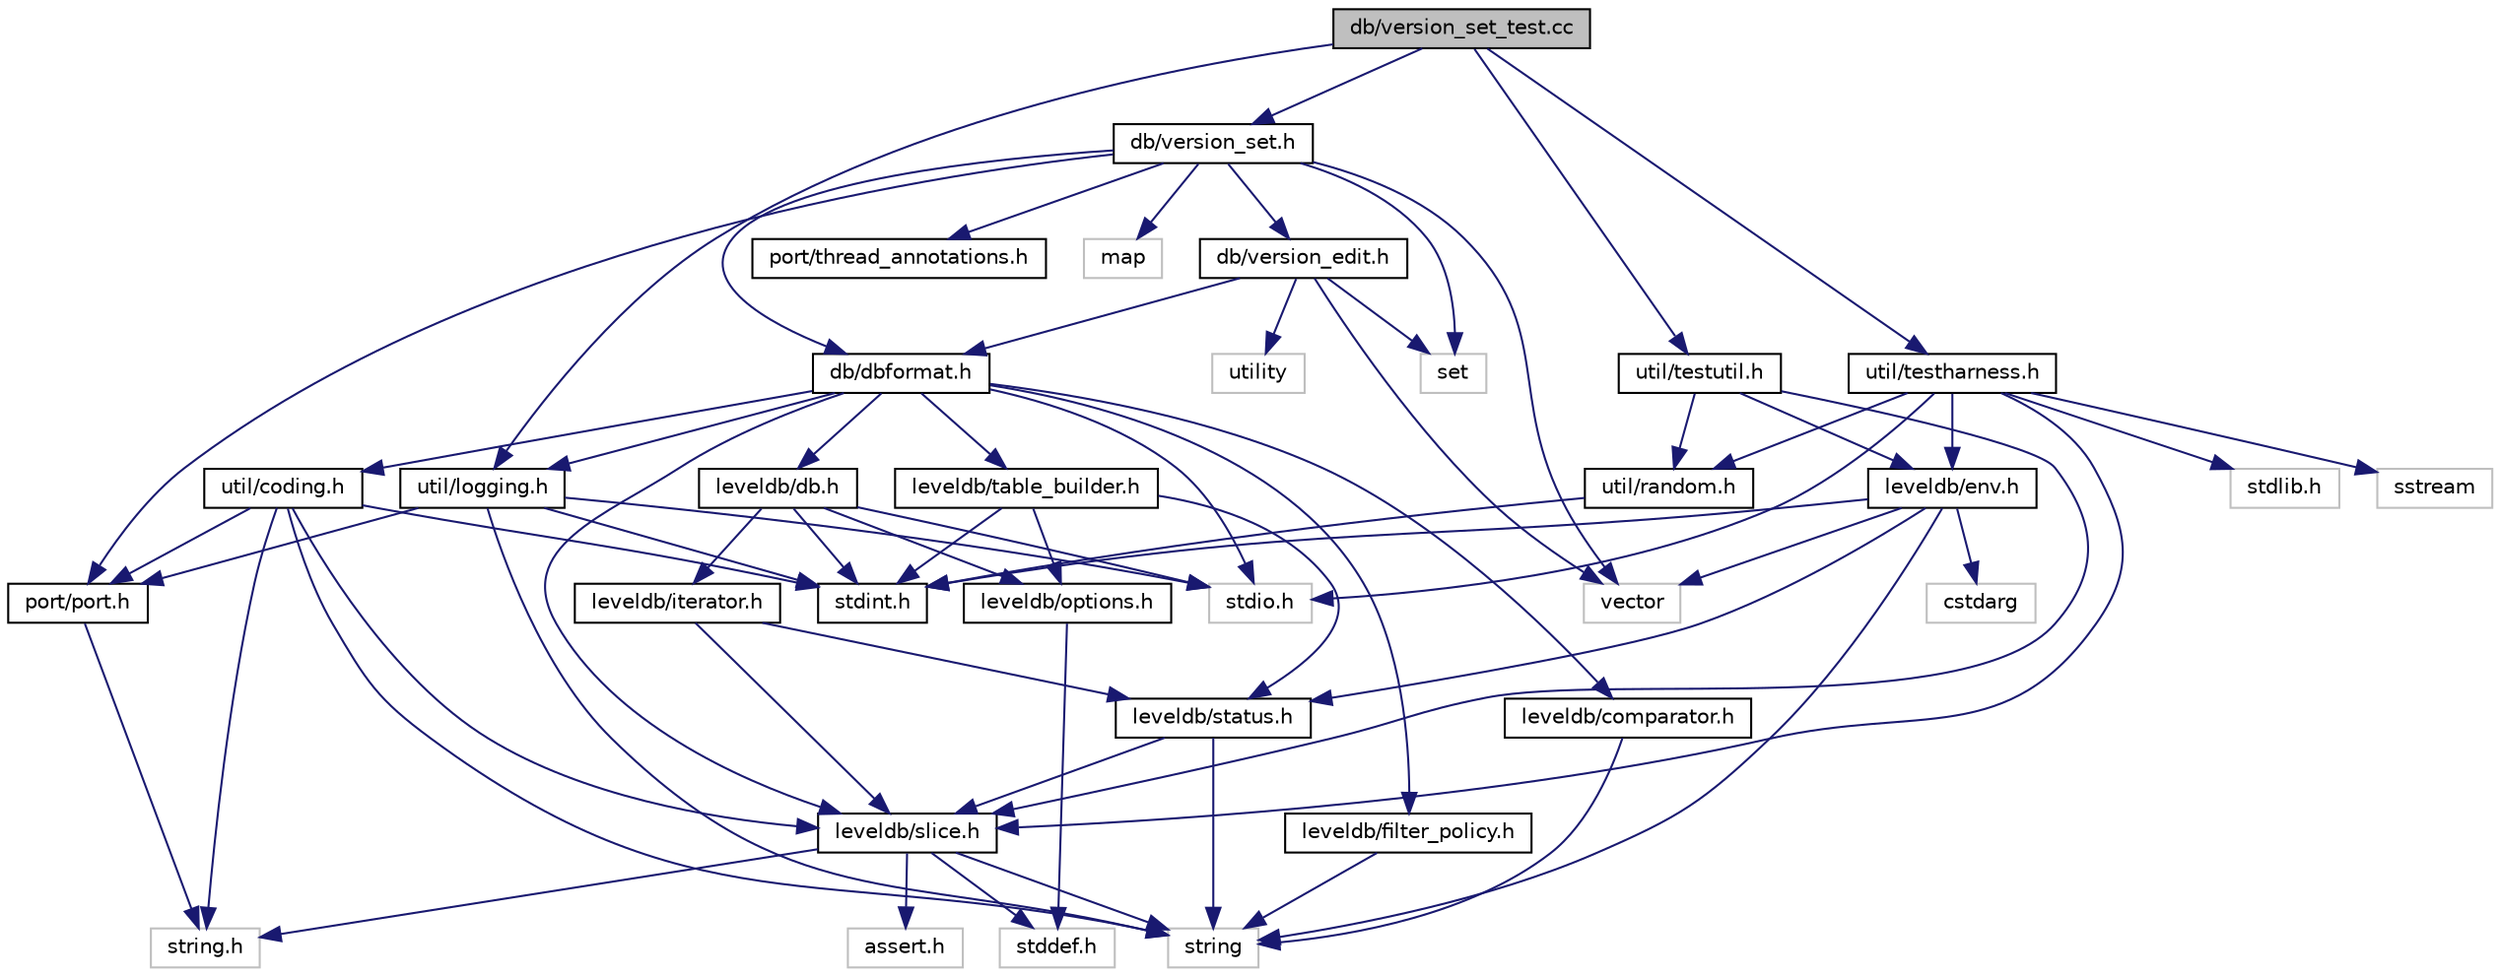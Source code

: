 digraph "db/version_set_test.cc"
{
  edge [fontname="Helvetica",fontsize="10",labelfontname="Helvetica",labelfontsize="10"];
  node [fontname="Helvetica",fontsize="10",shape=record];
  Node1 [label="db/version_set_test.cc",height=0.2,width=0.4,color="black", fillcolor="grey75", style="filled" fontcolor="black"];
  Node1 -> Node2 [color="midnightblue",fontsize="10",style="solid"];
  Node2 [label="db/version_set.h",height=0.2,width=0.4,color="black", fillcolor="white", style="filled",URL="$version__set_8h.html"];
  Node2 -> Node3 [color="midnightblue",fontsize="10",style="solid"];
  Node3 [label="map",height=0.2,width=0.4,color="grey75", fillcolor="white", style="filled"];
  Node2 -> Node4 [color="midnightblue",fontsize="10",style="solid"];
  Node4 [label="set",height=0.2,width=0.4,color="grey75", fillcolor="white", style="filled"];
  Node2 -> Node5 [color="midnightblue",fontsize="10",style="solid"];
  Node5 [label="vector",height=0.2,width=0.4,color="grey75", fillcolor="white", style="filled"];
  Node2 -> Node6 [color="midnightblue",fontsize="10",style="solid"];
  Node6 [label="db/dbformat.h",height=0.2,width=0.4,color="black", fillcolor="white", style="filled",URL="$dbformat_8h.html"];
  Node6 -> Node7 [color="midnightblue",fontsize="10",style="solid"];
  Node7 [label="stdio.h",height=0.2,width=0.4,color="grey75", fillcolor="white", style="filled"];
  Node6 -> Node8 [color="midnightblue",fontsize="10",style="solid"];
  Node8 [label="leveldb/comparator.h",height=0.2,width=0.4,color="black", fillcolor="white", style="filled",URL="$comparator_8h.html"];
  Node8 -> Node9 [color="midnightblue",fontsize="10",style="solid"];
  Node9 [label="string",height=0.2,width=0.4,color="grey75", fillcolor="white", style="filled"];
  Node6 -> Node10 [color="midnightblue",fontsize="10",style="solid"];
  Node10 [label="leveldb/db.h",height=0.2,width=0.4,color="black", fillcolor="white", style="filled",URL="$db_8h.html"];
  Node10 -> Node11 [color="midnightblue",fontsize="10",style="solid"];
  Node11 [label="stdint.h",height=0.2,width=0.4,color="black", fillcolor="white", style="filled",URL="$stdint_8h.html"];
  Node10 -> Node7 [color="midnightblue",fontsize="10",style="solid"];
  Node10 -> Node12 [color="midnightblue",fontsize="10",style="solid"];
  Node12 [label="leveldb/iterator.h",height=0.2,width=0.4,color="black", fillcolor="white", style="filled",URL="$iterator_8h.html"];
  Node12 -> Node13 [color="midnightblue",fontsize="10",style="solid"];
  Node13 [label="leveldb/slice.h",height=0.2,width=0.4,color="black", fillcolor="white", style="filled",URL="$slice_8h.html"];
  Node13 -> Node14 [color="midnightblue",fontsize="10",style="solid"];
  Node14 [label="assert.h",height=0.2,width=0.4,color="grey75", fillcolor="white", style="filled"];
  Node13 -> Node15 [color="midnightblue",fontsize="10",style="solid"];
  Node15 [label="stddef.h",height=0.2,width=0.4,color="grey75", fillcolor="white", style="filled"];
  Node13 -> Node16 [color="midnightblue",fontsize="10",style="solid"];
  Node16 [label="string.h",height=0.2,width=0.4,color="grey75", fillcolor="white", style="filled"];
  Node13 -> Node9 [color="midnightblue",fontsize="10",style="solid"];
  Node12 -> Node17 [color="midnightblue",fontsize="10",style="solid"];
  Node17 [label="leveldb/status.h",height=0.2,width=0.4,color="black", fillcolor="white", style="filled",URL="$status_8h.html"];
  Node17 -> Node9 [color="midnightblue",fontsize="10",style="solid"];
  Node17 -> Node13 [color="midnightblue",fontsize="10",style="solid"];
  Node10 -> Node18 [color="midnightblue",fontsize="10",style="solid"];
  Node18 [label="leveldb/options.h",height=0.2,width=0.4,color="black", fillcolor="white", style="filled",URL="$options_8h.html"];
  Node18 -> Node15 [color="midnightblue",fontsize="10",style="solid"];
  Node6 -> Node19 [color="midnightblue",fontsize="10",style="solid"];
  Node19 [label="leveldb/filter_policy.h",height=0.2,width=0.4,color="black", fillcolor="white", style="filled",URL="$filter__policy_8h.html"];
  Node19 -> Node9 [color="midnightblue",fontsize="10",style="solid"];
  Node6 -> Node13 [color="midnightblue",fontsize="10",style="solid"];
  Node6 -> Node20 [color="midnightblue",fontsize="10",style="solid"];
  Node20 [label="leveldb/table_builder.h",height=0.2,width=0.4,color="black", fillcolor="white", style="filled",URL="$table__builder_8h.html"];
  Node20 -> Node11 [color="midnightblue",fontsize="10",style="solid"];
  Node20 -> Node18 [color="midnightblue",fontsize="10",style="solid"];
  Node20 -> Node17 [color="midnightblue",fontsize="10",style="solid"];
  Node6 -> Node21 [color="midnightblue",fontsize="10",style="solid"];
  Node21 [label="util/coding.h",height=0.2,width=0.4,color="black", fillcolor="white", style="filled",URL="$coding_8h.html"];
  Node21 -> Node11 [color="midnightblue",fontsize="10",style="solid"];
  Node21 -> Node16 [color="midnightblue",fontsize="10",style="solid"];
  Node21 -> Node9 [color="midnightblue",fontsize="10",style="solid"];
  Node21 -> Node13 [color="midnightblue",fontsize="10",style="solid"];
  Node21 -> Node22 [color="midnightblue",fontsize="10",style="solid"];
  Node22 [label="port/port.h",height=0.2,width=0.4,color="black", fillcolor="white", style="filled",URL="$port_8h.html"];
  Node22 -> Node16 [color="midnightblue",fontsize="10",style="solid"];
  Node6 -> Node23 [color="midnightblue",fontsize="10",style="solid"];
  Node23 [label="util/logging.h",height=0.2,width=0.4,color="black", fillcolor="white", style="filled",URL="$logging_8h.html"];
  Node23 -> Node7 [color="midnightblue",fontsize="10",style="solid"];
  Node23 -> Node11 [color="midnightblue",fontsize="10",style="solid"];
  Node23 -> Node9 [color="midnightblue",fontsize="10",style="solid"];
  Node23 -> Node22 [color="midnightblue",fontsize="10",style="solid"];
  Node2 -> Node24 [color="midnightblue",fontsize="10",style="solid"];
  Node24 [label="db/version_edit.h",height=0.2,width=0.4,color="black", fillcolor="white", style="filled",URL="$version__edit_8h.html"];
  Node24 -> Node4 [color="midnightblue",fontsize="10",style="solid"];
  Node24 -> Node25 [color="midnightblue",fontsize="10",style="solid"];
  Node25 [label="utility",height=0.2,width=0.4,color="grey75", fillcolor="white", style="filled"];
  Node24 -> Node5 [color="midnightblue",fontsize="10",style="solid"];
  Node24 -> Node6 [color="midnightblue",fontsize="10",style="solid"];
  Node2 -> Node22 [color="midnightblue",fontsize="10",style="solid"];
  Node2 -> Node26 [color="midnightblue",fontsize="10",style="solid"];
  Node26 [label="port/thread_annotations.h",height=0.2,width=0.4,color="black", fillcolor="white", style="filled",URL="$thread__annotations_8h.html"];
  Node1 -> Node23 [color="midnightblue",fontsize="10",style="solid"];
  Node1 -> Node27 [color="midnightblue",fontsize="10",style="solid"];
  Node27 [label="util/testharness.h",height=0.2,width=0.4,color="black", fillcolor="white", style="filled",URL="$testharness_8h.html"];
  Node27 -> Node7 [color="midnightblue",fontsize="10",style="solid"];
  Node27 -> Node28 [color="midnightblue",fontsize="10",style="solid"];
  Node28 [label="stdlib.h",height=0.2,width=0.4,color="grey75", fillcolor="white", style="filled"];
  Node27 -> Node29 [color="midnightblue",fontsize="10",style="solid"];
  Node29 [label="sstream",height=0.2,width=0.4,color="grey75", fillcolor="white", style="filled"];
  Node27 -> Node30 [color="midnightblue",fontsize="10",style="solid"];
  Node30 [label="leveldb/env.h",height=0.2,width=0.4,color="black", fillcolor="white", style="filled",URL="$env_8h.html"];
  Node30 -> Node31 [color="midnightblue",fontsize="10",style="solid"];
  Node31 [label="cstdarg",height=0.2,width=0.4,color="grey75", fillcolor="white", style="filled"];
  Node30 -> Node9 [color="midnightblue",fontsize="10",style="solid"];
  Node30 -> Node5 [color="midnightblue",fontsize="10",style="solid"];
  Node30 -> Node11 [color="midnightblue",fontsize="10",style="solid"];
  Node30 -> Node17 [color="midnightblue",fontsize="10",style="solid"];
  Node27 -> Node13 [color="midnightblue",fontsize="10",style="solid"];
  Node27 -> Node32 [color="midnightblue",fontsize="10",style="solid"];
  Node32 [label="util/random.h",height=0.2,width=0.4,color="black", fillcolor="white", style="filled",URL="$random_8h.html"];
  Node32 -> Node11 [color="midnightblue",fontsize="10",style="solid"];
  Node1 -> Node33 [color="midnightblue",fontsize="10",style="solid"];
  Node33 [label="util/testutil.h",height=0.2,width=0.4,color="black", fillcolor="white", style="filled",URL="$testutil_8h.html"];
  Node33 -> Node30 [color="midnightblue",fontsize="10",style="solid"];
  Node33 -> Node13 [color="midnightblue",fontsize="10",style="solid"];
  Node33 -> Node32 [color="midnightblue",fontsize="10",style="solid"];
}
